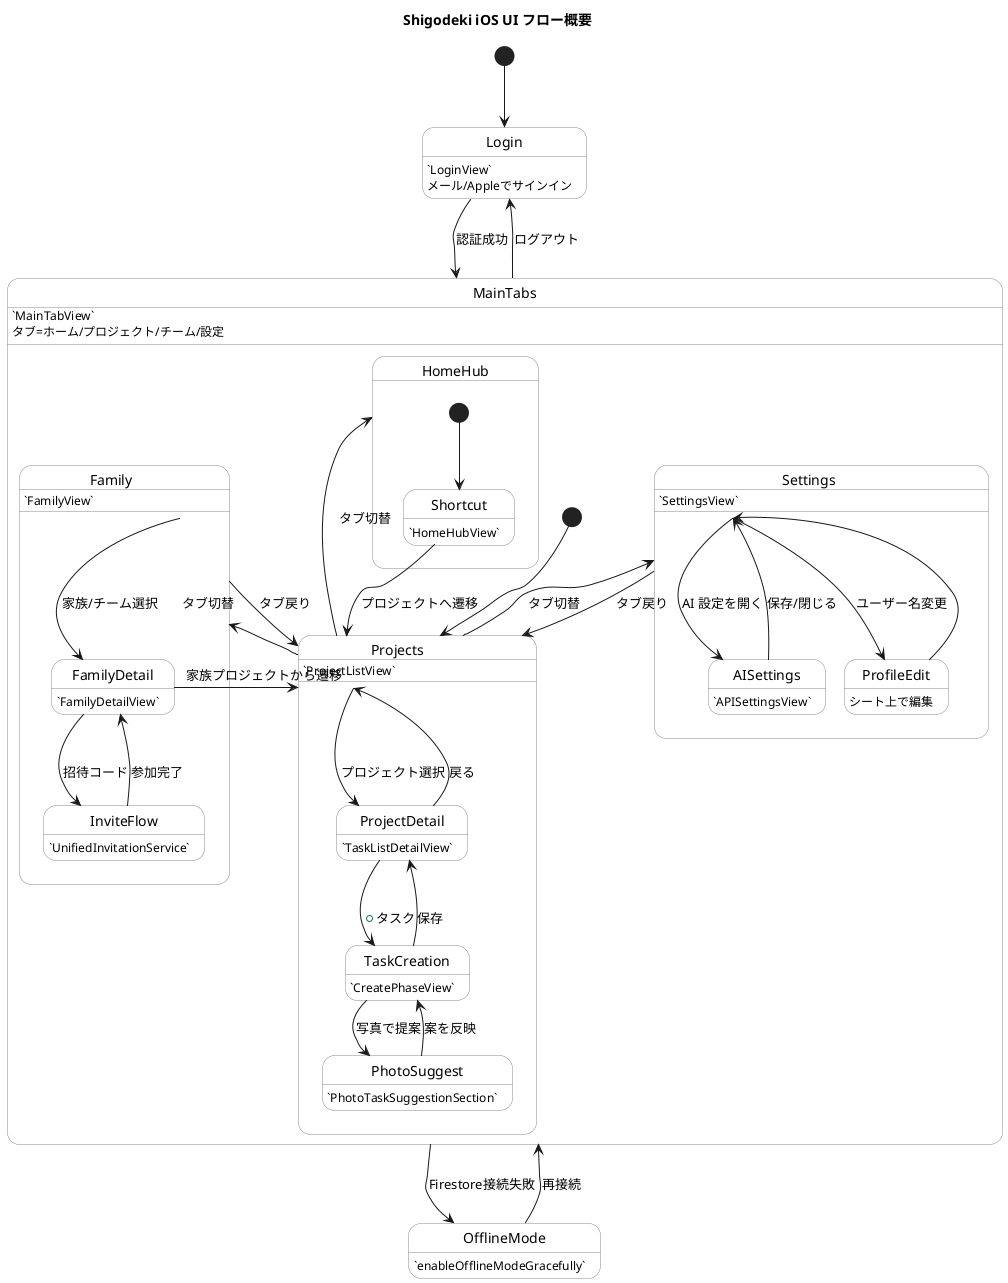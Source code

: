 @startuml
title Shigodeki iOS UI フロー概要

skinparam shadowing false
skinparam state {
  BackgroundColor White
  BorderColor #888888
}

[*] --> Login
Login : `LoginView`
Login : メール/Appleでサインイン

Login --> MainTabs : 認証成功
MainTabs : `MainTabView`
MainTabs : タブ=ホーム/プロジェクト/チーム/設定

state MainTabs {
  [*] --> Projects
  state Projects {
    Projects : `ProjectListView`
    Projects --> ProjectDetail : プロジェクト選択
    ProjectDetail : `TaskListDetailView`
    ProjectDetail --> TaskCreation : +タスク
    TaskCreation : `CreatePhaseView`
    TaskCreation --> PhotoSuggest : 写真で提案
    PhotoSuggest : `PhotoTaskSuggestionSection`
    PhotoSuggest --> TaskCreation : 案を反映
    TaskCreation --> ProjectDetail : 保存
    ProjectDetail --> Projects : 戻る
  }

  state HomeHub {
    [*] --> Shortcut
    Shortcut : `HomeHubView`
    Shortcut --> Projects : プロジェクトへ遷移
  }

  state Family {
    Family : `FamilyView`
    Family --> FamilyDetail : 家族/チーム選択
    FamilyDetail : `FamilyDetailView`
    FamilyDetail --> InviteFlow : 招待コード
    InviteFlow : `UnifiedInvitationService`
    InviteFlow --> FamilyDetail : 参加完了
    FamilyDetail --> Projects : 家族プロジェクトから遷移
  }

  state Settings {
    Settings : `SettingsView`
    Settings --> AISettings : AI 設定を開く
    AISettings : `APISettingsView`
    AISettings --> Settings : 保存/閉じる
    Settings --> ProfileEdit : ユーザー名変更
    ProfileEdit : シート上で編集
    ProfileEdit --> Settings
  }

  Projects --> Settings : タブ切替
  Projects --> Family : タブ切替
  Projects --> HomeHub : タブ切替
  Settings --> Projects : タブ戻り
  Family --> Projects : タブ戻り
}

MainTabs --> Login : ログアウト

MainTabs --> OfflineMode : Firestore接続失敗
OfflineMode : `enableOfflineModeGracefully`
OfflineMode --> MainTabs : 再接続

@enduml
